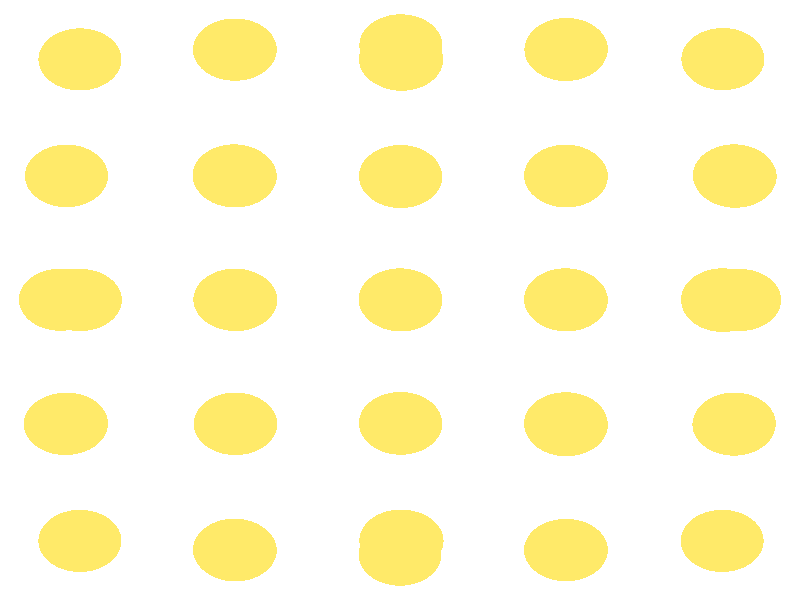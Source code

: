 #include "colors.inc"
#include "finish.inc"

global_settings {assumed_gamma 1 max_trace_level 6}
background {color White}
camera {orthographic
  right -19.67*x up 19.70*y
  direction 1.00*z
  location <0,0,50.00> look_at <0,0,0>}
light_source {<  2.00,   3.00,  40.00> color White
  area_light <0.70, 0, 0>, <0, 0.70, 0>, 3, 3
  adaptive 1 jitter}

#declare simple = finish {phong 0.7}
#declare pale = finish {ambient .5 diffuse .85 roughness .001 specular 0.200 }
#declare intermediate = finish {ambient 0.3 diffuse 0.6 specular 0.10 roughness 0.04 }
#declare vmd = finish {ambient .0 diffuse .65 phong 0.1 phong_size 40. specular 0.500 }
#declare jmol = finish {ambient .2 diffuse .6 specular 1 roughness .001 metallic}
#declare ase2 = finish {ambient 0.05 brilliance 3 diffuse 0.6 metallic specular 0.70 roughness 0.04 reflection 0.15}
#declare ase3 = finish {ambient .15 brilliance 2 diffuse .6 metallic specular 1. roughness .001 reflection .0}
#declare glass = finish {ambient .05 diffuse .3 specular 1. roughness .001}
#declare Rcell = 0.050;
#declare Rbond = 0.100;

#macro atom(LOC, R, COL, FIN)
  sphere{LOC, R texture{pigment{COL} finish{FIN}}}
#end
#macro constrain(LOC, R, COL, FIN)
union{torus{R, Rcell rotate 45*z texture{pigment{COL} finish{FIN}}}
      torus{R, Rcell rotate -45*z texture{pigment{COL} finish{FIN}}}
      translate LOC}
#end

atom(< -4.05,  -4.07, -16.55>, 1.02, rgb <1.00, 0.82, 0.14>, ase3) // #0 
atom(< -4.05,  -8.22, -12.42>, 1.02, rgb <1.00, 0.82, 0.14>, ase3) // #1 
atom(< -8.20,  -4.06, -12.42>, 1.02, rgb <1.00, 0.82, 0.14>, ase3) // #2 
atom(< -7.87,  -7.91,  -8.36>, 1.02, rgb <1.00, 0.82, 0.14>, ase3) // #3 
atom(< -4.04,  -4.07,  -8.35>, 1.02, rgb <1.00, 0.82, 0.14>, ase3) // #4 
atom(< -4.07,  -8.20,  -4.28>, 1.02, rgb <1.00, 0.82, 0.14>, ase3) // #5 
atom(< -8.23,  -4.07,  -4.28>, 1.02, rgb <1.00, 0.82, 0.14>, ase3) // #6 
atom(< -4.05,  -4.06,  -0.13>, 1.02, rgb <1.00, 0.82, 0.14>, ase3) // #7 
atom(< -7.86,   0.00, -16.26>, 1.02, rgb <1.00, 0.82, 0.14>, ase3) // #8 
atom(< -4.06,   4.06, -16.57>, 1.02, rgb <1.00, 0.82, 0.14>, ase3) // #9 
atom(< -4.04,  -0.00, -12.42>, 1.02, rgb <1.00, 0.82, 0.14>, ase3) // #10 
atom(< -8.20,   4.07, -12.43>, 1.02, rgb <1.00, 0.82, 0.14>, ase3) // #11 
atom(< -8.35,   0.01,  -8.35>, 1.02, rgb <1.00, 0.82, 0.14>, ase3) // #12 
atom(< -4.05,   4.06,  -8.37>, 1.02, rgb <1.00, 0.82, 0.14>, ase3) // #13 
atom(< -4.06,   0.01,  -4.30>, 1.02, rgb <1.00, 0.82, 0.14>, ase3) // #14 
atom(< -8.20,   4.08,  -4.30>, 1.02, rgb <1.00, 0.82, 0.14>, ase3) // #15 
atom(< -7.90,   0.01,  -0.46>, 1.02, rgb <1.00, 0.82, 0.14>, ase3) // #16 
atom(< -4.08,   4.09,  -0.12>, 1.02, rgb <1.00, 0.82, 0.14>, ase3) // #17 
atom(< -4.07,   8.22, -12.43>, 1.02, rgb <1.00, 0.82, 0.14>, ase3) // #18 
atom(< -7.87,   7.90,  -8.37>, 1.02, rgb <1.00, 0.82, 0.14>, ase3) // #19 
atom(< -4.05,   8.22,  -4.31>, 1.02, rgb <1.00, 0.82, 0.14>, ase3) // #20 
atom(<  0.05,  -7.91, -16.26>, 1.02, rgb <1.00, 0.82, 0.14>, ase3) // #21 
atom(<  4.09,  -4.11, -16.57>, 1.02, rgb <1.00, 0.82, 0.14>, ase3) // #22 
atom(<  4.09,  -8.21, -12.40>, 1.02, rgb <1.00, 0.82, 0.14>, ase3) // #23 
atom(<  0.02,  -4.06, -12.41>, 1.02, rgb <1.00, 0.82, 0.14>, ase3) // #24 
atom(<  0.00,  -8.36,  -8.34>, 1.02, rgb <1.00, 0.82, 0.14>, ase3) // #25 
atom(<  4.07,  -4.05,  -8.33>, 1.02, rgb <1.00, 0.82, 0.14>, ase3) // #26 
atom(<  4.07,  -8.21,  -4.25>, 1.02, rgb <1.00, 0.82, 0.14>, ase3) // #27 
atom(<  0.01,  -4.04,  -4.28>, 1.02, rgb <1.00, 0.82, 0.14>, ase3) // #28 
atom(<  0.02,  -7.90,  -0.44>, 1.02, rgb <1.00, 0.82, 0.14>, ase3) // #29 
atom(<  4.08,  -4.05,  -0.12>, 1.02, rgb <1.00, 0.82, 0.14>, ase3) // #30 
atom(<  0.02,  -0.01, -16.71>, 1.02, rgb <1.00, 0.82, 0.14>, ase3) // #31 
atom(<  4.09,   4.06, -16.57>, 1.02, rgb <1.00, 0.82, 0.14>, ase3) // #32 
atom(<  4.09,  -0.01, -12.40>, 1.02, rgb <1.00, 0.82, 0.14>, ase3) // #33 
atom(<  0.02,   4.04, -12.44>, 1.02, rgb <1.00, 0.82, 0.14>, ase3) // #34 
atom(<  0.02,   0.01,  -8.35>, 1.02, rgb <1.00, 0.82, 0.14>, ase3) // #35 
atom(<  4.08,   4.07,  -8.36>, 1.02, rgb <1.00, 0.82, 0.14>, ase3) // #36 
atom(<  4.07,   0.02,  -4.29>, 1.02, rgb <1.00, 0.82, 0.14>, ase3) // #37 
atom(<  0.01,   4.07,  -4.30>, 1.02, rgb <1.00, 0.82, 0.14>, ase3) // #38 
atom(< -0.00,   0.02,   0.00>, 1.02, rgb <1.00, 0.82, 0.14>, ase3) // #39 
atom(<  4.07,   4.08,  -0.15>, 1.02, rgb <1.00, 0.82, 0.14>, ase3) // #40 
atom(<  0.04,   7.89, -16.26>, 1.02, rgb <1.00, 0.82, 0.14>, ase3) // #41 
atom(<  4.08,   8.21, -12.43>, 1.02, rgb <1.00, 0.82, 0.14>, ase3) // #42 
atom(<  0.02,   8.36,  -8.37>, 1.02, rgb <1.00, 0.82, 0.14>, ase3) // #43 
atom(<  4.09,   8.24,  -4.29>, 1.02, rgb <1.00, 0.82, 0.14>, ase3) // #44 
atom(<  0.01,   7.91,  -0.45>, 1.02, rgb <1.00, 0.82, 0.14>, ase3) // #45 
atom(<  8.21,  -4.09, -12.39>, 1.02, rgb <1.00, 0.82, 0.14>, ase3) // #46 
atom(<  7.92,  -7.91,  -8.31>, 1.02, rgb <1.00, 0.82, 0.14>, ase3) // #47 
atom(<  8.22,  -4.06,  -4.25>, 1.02, rgb <1.00, 0.82, 0.14>, ase3) // #48 
atom(<  7.94,  -0.03, -16.25>, 1.02, rgb <1.00, 0.82, 0.14>, ase3) // #49 
atom(<  8.24,   4.05, -12.44>, 1.02, rgb <1.00, 0.82, 0.14>, ase3) // #50 
atom(<  8.35,  -0.00,  -8.35>, 1.02, rgb <1.00, 0.82, 0.14>, ase3) // #51 
atom(<  8.22,   4.09,  -4.28>, 1.02, rgb <1.00, 0.82, 0.14>, ase3) // #52 
atom(<  7.93,   0.02,  -0.44>, 1.02, rgb <1.00, 0.82, 0.14>, ase3) // #53 
atom(<  7.94,   7.91,  -8.36>, 1.02, rgb <1.00, 0.82, 0.14>, ase3) // #54 
